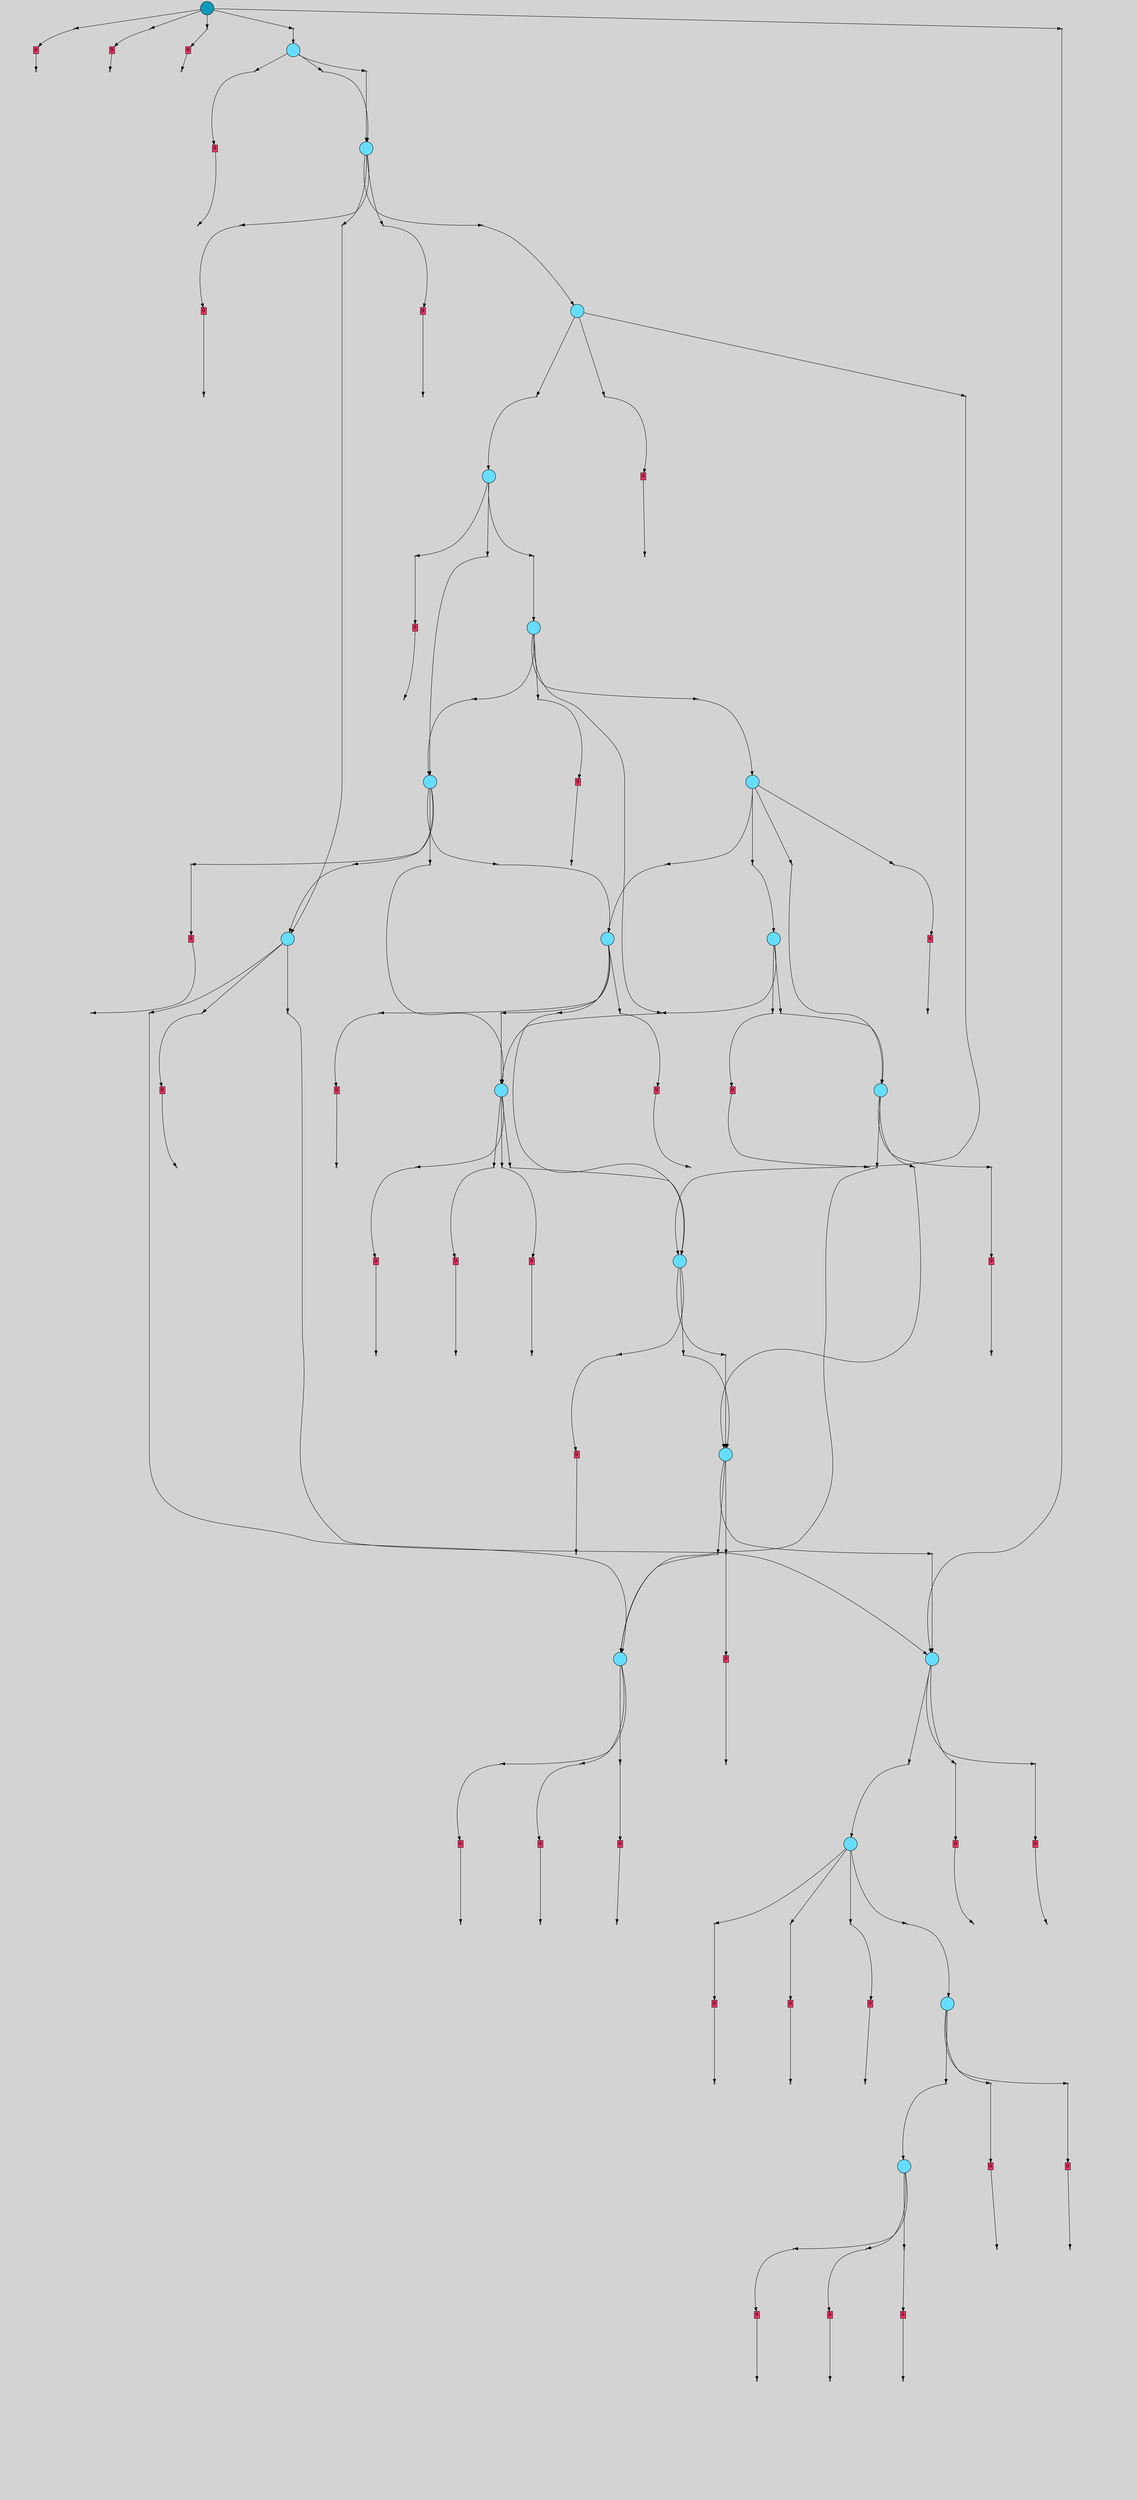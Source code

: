 // File exported with GEGELATI v1.4.0
// On the 2025-07-15 23:09:48
// With the File::TPGGraphDotExporter
digraph{
	graph[pad = "0.212, 0.055" bgcolor = lightgray]
	node[shape=circle style = filled label = ""]
		T1842489 [fillcolor="#1199bb"]
		A1841975 [fillcolor="#ff3366" shape=box margin=0.03 width=0 height=0 label="9"]
		A1627285 [fillcolor="#ff3366" shape=box margin=0.03 width=0 height=0 label="9"]
		A1841941 [fillcolor="#ff3366" shape=box margin=0.03 width=0 height=0 label="9"]
		T625427 [fillcolor="#66ddff"]
		T181833 [fillcolor="#66ddff"]
		T539788 [fillcolor="#66ddff"]
		A625581 [fillcolor="#ff3366" shape=box margin=0.03 width=0 height=0 label="9"]
		A184148 [fillcolor="#ff3366" shape=box margin=0.03 width=0 height=0 label="9"]
		T164893 [fillcolor="#66ddff"]
		A169870 [fillcolor="#ff3366" shape=box margin=0.03 width=0 height=0 label="9"]
		T242065 [fillcolor="#66ddff"]
		A612465 [fillcolor="#ff3366" shape=box margin=0.03 width=0 height=0 label="9"]
		T548313 [fillcolor="#66ddff"]
		A575712 [fillcolor="#ff3366" shape=box margin=0.03 width=0 height=0 label="9"]
		A156103 [fillcolor="#ff3366" shape=box margin=0.03 width=0 height=0 label="9"]
		A173921 [fillcolor="#ff3366" shape=box margin=0.03 width=0 height=0 label="9"]
		T141506 [fillcolor="#66ddff"]
		A126333 [fillcolor="#ff3366" shape=box margin=0.03 width=0 height=0 label="9"]
		T215659 [fillcolor="#66ddff"]
		A241475 [fillcolor="#ff3366" shape=box margin=0.03 width=0 height=0 label="9"]
		T372514 [fillcolor="#66ddff"]
		A548144 [fillcolor="#ff3366" shape=box margin=0.03 width=0 height=0 label="9"]
		T270987 [fillcolor="#66ddff"]
		A141319 [fillcolor="#ff3366" shape=box margin=0.03 width=0 height=0 label="9"]
		T111533 [fillcolor="#66ddff"]
		A108582 [fillcolor="#ff3366" shape=box margin=0.03 width=0 height=0 label="9"]
		A213894 [fillcolor="#ff3366" shape=box margin=0.03 width=0 height=0 label="9"]
		A131825 [fillcolor="#ff3366" shape=box margin=0.03 width=0 height=0 label="9"]
		A214698 [fillcolor="#ff3366" shape=box margin=0.03 width=0 height=0 label="9"]
		A372667 [fillcolor="#ff3366" shape=box margin=0.03 width=0 height=0 label="9"]
		T292846 [fillcolor="#66ddff"]
		T368344 [fillcolor="#66ddff"]
		A185463 [fillcolor="#ff3366" shape=box margin=0.03 width=0 height=0 label="9"]
		T239320 [fillcolor="#66ddff"]
		A111895 [fillcolor="#ff3366" shape=box margin=0.03 width=0 height=0 label="9"]
		A109966 [fillcolor="#ff3366" shape=box margin=0.03 width=0 height=0 label="9"]
		A110947 [fillcolor="#ff3366" shape=box margin=0.03 width=0 height=0 label="9"]
		A323784 [fillcolor="#ff3366" shape=box margin=0.03 width=0 height=0 label="9"]
		T277549 [fillcolor="#66ddff"]
		T278212 [fillcolor="#66ddff"]
		A368153 [fillcolor="#ff3366" shape=box margin=0.03 width=0 height=0 label="9"]
		T319102 [fillcolor="#66ddff"]
		A205639 [fillcolor="#ff3366" shape=box margin=0.03 width=0 height=0 label="9"]
		A276472 [fillcolor="#ff3366" shape=box margin=0.03 width=0 height=0 label="9"]
		A277737 [fillcolor="#ff3366" shape=box margin=0.03 width=0 height=0 label="9"]
		A277738 [fillcolor="#ff3366" shape=box margin=0.03 width=0 height=0 label="9"]
		A239936 [fillcolor="#ff3366" shape=box margin=0.03 width=0 height=0 label="9"]
		A220752 [fillcolor="#ff3366" shape=box margin=0.03 width=0 height=0 label="9"]
		T248888 [fillcolor="#66ddff"]
		A319280 [fillcolor="#ff3366" shape=box margin=0.03 width=0 height=0 label="9"]
		T309390 [fillcolor="#66ddff"]
		A249065 [fillcolor="#ff3366" shape=box margin=0.03 width=0 height=0 label="9"]
		A309235 [fillcolor="#ff3366" shape=box margin=0.03 width=0 height=0 label="9"]
		P8373997 [fillcolor="#cccccc" shape=point label="0"] //
		I8373997 [shape=box style=invis label="15|10&1|46#1|285&#92;n3|0&0|298#1|326&#92;n"] //-0.115311|-0.795297|0.582373|-0.646172|
		P8373997 -> I8373997[style=invis]
		A1841975 [fillcolor="#ff3366" shape=box margin=0.03 width=0 height=0 label="9"]
		T1842489 -> P8373997 -> A1841975
		P8373998 [fillcolor="#cccccc" shape=point label="0"] //
		I8373998 [shape=box style=invis label="15|10&1|46#1|285&#92;n3|0&0|298#1|326&#92;n"] //-0.115311|-0.795297|0.582373|-0.646172|
		P8373998 -> I8373998[style=invis]
		A1627285 [fillcolor="#ff3366" shape=box margin=0.03 width=0 height=0 label="9"]
		T1842489 -> P8373998 -> A1627285
		P8373999 [fillcolor="#cccccc" shape=point label="0"] //
		I8373999 [shape=box style=invis label="15|10&1|46#1|285&#92;n3|0&0|298#1|326&#92;n"] //-0.115311|-0.795297|0.582373|-0.646172|
		P8373999 -> I8373999[style=invis]
		A1841941 [fillcolor="#ff3366" shape=box margin=0.03 width=0 height=0 label="9"]
		T1842489 -> P8373999 -> A1841941
		P8374000 [fillcolor="#cccccc" shape=point label="0"] //
		I8374000 [shape=box style=invis label="9|10&1|107#0|127&#92;n3|0&0|298#1|326&#92;n"] //-0.851267|-0.271343|0.582373|-0.646172|
		P8374000 -> I8374000[style=invis]
		T1842489 -> P8374000 -> T625427
		P8374001 [fillcolor="#cccccc" shape=point label="0"] //
		I8374001 [shape=box style=invis label="14|0&1|149#1|270&#92;n"] //0.269223|0.030411|
		P8374001 -> I8374001[style=invis]
		T1842489 -> P8374001 -> T181833
		P8374002 [fillcolor="#cccccc" shape=point label="1"] //
		I8374002 [shape=box style=invis label="16|10&1|38#0|34&#92;n9|6&0|250#1|93&#92;n9|2&0|54#0|291&#92;n13|3&1|63#1|290&#92;n16|5&1|26#1|5&#92;n8|15&1|363#1|201&#92;n16|1&0|122#0|25&#92;n1|13&1|65#1|139&#92;n5|6&0|25#0|319&#92;n5|8&1|243#1|302&#92;n19|1&1|119#0|65&#92;n10|9&1|349#0|315&#92;n1|16&1|316#1|191&#92;n3|4&0|64#1|365&#92;n18|10&1|143#0|341&#92;n7|7&0|320#1|186&#92;n18|12&1|325#0|228&#92;n0|14&1|340#0|317&#92;n5|11&0|273#0|265&#92;n3|0&1|343#1|366&#92;n"] //0.777205|0.161180|0.986962|0.322213|0.009028|-0.210281|-0.506216|-0.085835|-0.130328|0.338137|0.790699|-0.437613|-0.961815|-0.739099|0.691433|-0.630419|-0.123176|-0.439672|0.836754|-0.854433|0.042226|-0.937633|0.662273|0.585085|-0.126905|-0.212911|-0.535695|-0.182880|0.379056|-0.895511|0.435309|-0.679742|-0.387908|-0.384660|-0.432361|-0.088574|0.057950|0.105901|0.571293|-0.074114|
		P8374002 -> I8374002[style=invis]
		A1841975 -> P8374002
		P8374003 [fillcolor="#cccccc" shape=point label="1"] //
		I8374003 [shape=box style=invis label="16|21&0|108#1|206&#92;n11|8&1|143#0|353&#92;n8|0&1|217#0|329&#92;n0|18&0|175#0|318&#92;n16|1&0|333#0|25&#92;n2|4&1|199#0|246&#92;n11|10&1|125#1|273&#92;n14|12&0|48#0|141&#92;n7|21&0|72#1|181&#92;n8|5&0|282#0|212&#92;n7|15&0|289#1|43&#92;n4|14&1|317#1|328&#92;n13|3&1|63#1|191&#92;n2|7&0|357#1|55&#92;n10|6&1|349#0|315&#92;n19|2&1|1#0|153&#92;n1|3&0|194#1|218&#92;n16|13&1|177#1|72&#92;n7|0&0|103#0|373&#92;n2|16&1|172#1|39&#92;n2|11&1|172#0|245&#92;n9|1&0|238#0|202&#92;n"] //-0.648867|-0.823001|-0.485142|-0.083617|-0.129199|0.191080|-0.751771|0.718261|-0.537205|-0.739099|0.034146|-0.275218|0.305118|-0.084672|0.588274|0.703791|0.102308|-0.445264|0.140139|0.242816|-0.439978|-0.411003|0.032655|0.973177|-0.506216|-0.085835|0.605015|0.362672|0.662273|0.585085|0.710589|-0.974180|0.421702|0.872806|-0.855973|0.791210|0.525095|-0.493322|0.241345|0.010508|0.563589|-0.173318|0.737705|0.824226|
		P8374003 -> I8374003[style=invis]
		A1627285 -> P8374003
		P8374004 [fillcolor="#cccccc" shape=point label="1"] //
		I8374004 [shape=box style=invis label="11|20&1|39#0|85&#92;n4|15&0|284#1|238&#92;n2|11&1|310#0|1&#92;n6|10&1|165#1|207&#92;n4|3&1|23#1|173&#92;n5|22&0|291#0|211&#92;n1|2&0|295#1|35&#92;n11|14&0|146#1|137&#92;n18|13&0|28#0|200&#92;n0|9&0|214#1|78&#92;n5|6&0|249#1|254&#92;n0|12&1|184#1|110&#92;n16|1&1|100#1|110&#92;n10|8&1|38#1|23&#92;n3|0&1|278#0|85&#92;n1|5&1|32#1|65&#92;n8|22&1|294#1|291&#92;n18|4&1|71#0|194&#92;n13|2&1|169#1|372&#92;n11|16&1|211#1|129&#92;n0|7&0|242#0|190&#92;n10|3&1|51#0|216&#92;n"] //0.092497|-0.291125|-0.541047|-0.486236|0.563589|-0.173318|-0.277902|-0.426089|0.043835|0.564454|0.417205|-0.670540|0.692702|-0.110473|-0.835116|0.102225|0.596248|0.243785|-0.326662|0.975349|0.986962|0.322213|-0.833353|0.597186|-0.106547|0.476404|0.346352|-0.047251|0.435742|-0.991660|-0.555103|-0.751229|0.917977|0.637255|-0.322526|0.784745|-1.183232|-0.964421|0.256749|-0.287813|-0.721868|-0.722993|0.794360|0.026793|
		P8374004 -> I8374004[style=invis]
		A1841941 -> P8374004
		P8374005 [fillcolor="#cccccc" shape=point label="0"] //
		I8374005 [shape=box style=invis label="15|10&1|294#1|285&#92;n17|10&0|178#0|355&#92;n3|0&0|298#1|326&#92;n"] //-0.159626|-0.795297|-0.134503|-0.943793|0.582373|-0.646172|
		P8374005 -> I8374005[style=invis]
		T625427 -> P8374005 -> T539788
		P8374006 [fillcolor="#cccccc" shape=point label="0"] //
		I8374006 [shape=box style=invis label="10|10&1|286#1|216&#92;n3|0&0|298#1|317&#92;n"] //-0.110393|0.179560|0.582373|-0.646172|
		P8374006 -> I8374006[style=invis]
		A625581 [fillcolor="#ff3366" shape=box margin=0.03 width=0 height=0 label="9"]
		T625427 -> P8374006 -> A625581
		P8374007 [fillcolor="#cccccc" shape=point label="0"] //
		I8374007 [shape=box style=invis label="15|10&1|294#1|285&#92;n17|10&0|178#0|355&#92;n3|0&0|298#1|326&#92;n"] //-0.159626|-0.795297|-0.134503|-0.943793|0.582373|-0.646172|
		P8374007 -> I8374007[style=invis]
		T625427 -> P8374007 -> T539788
		P8374008 [fillcolor="#cccccc" shape=point label="0"] //
		I8374008 [shape=box style=invis label="15|10&1|294#1|147&#92;n3|0&0|298#1|317&#92;n"] //0.226948|-0.795297|0.582373|-0.646172|
		P8374008 -> I8374008[style=invis]
		A184148 [fillcolor="#ff3366" shape=box margin=0.03 width=0 height=0 label="9"]
		T181833 -> P8374008 -> A184148
		P8374009 [fillcolor="#cccccc" shape=point label="0"] //
		I8374009 [shape=box style=invis label="15|10&1|294#1|147&#92;n3|0&0|298#1|317&#92;n"] //0.226948|-0.795297|0.582373|-0.646172|
		P8374009 -> I8374009[style=invis]
		T181833 -> P8374009 -> T164893
		P8374010 [fillcolor="#cccccc" shape=point label="0"] //
		I8374010 [shape=box style=invis label="5|10&0|210#0|111&#92;n3|0&0|298#1|317&#92;n"] //0.003314|0.186978|0.582373|-0.646172|
		P8374010 -> I8374010[style=invis]
		A169870 [fillcolor="#ff3366" shape=box margin=0.03 width=0 height=0 label="9"]
		T181833 -> P8374010 -> A169870
		P8374011 [fillcolor="#cccccc" shape=point label="0"] //
		I8374011 [shape=box style=invis label="7|18&0|71#1|22&#92;n5|10&0|210#0|211&#92;n3|0&0|298#1|295&#92;n"] //0.272783|0.980801|0.003314|0.186978|0.582373|-0.646172|
		P8374011 -> I8374011[style=invis]
		T539788 -> P8374011 -> T242065
		P8374012 [fillcolor="#cccccc" shape=point label="0"] //
		I8374012 [shape=box style=invis label="15|10&1|264#1|147&#92;n3|0&0|298#1|317&#92;n"] //-0.118854|-0.795297|0.582373|-0.646172|
		P8374012 -> I8374012[style=invis]
		A612465 [fillcolor="#ff3366" shape=box margin=0.03 width=0 height=0 label="9"]
		T539788 -> P8374012 -> A612465
		P8374013 [fillcolor="#cccccc" shape=point label="0"] //
		I8374013 [shape=box style=invis label="9|19&1|288#1|237&#92;n5|13&1|7#1|328&#92;n0|22&0|235#1|188&#92;n1|21&0|229#1|337&#92;n13|10&0|70#0|309&#92;n3|0&0|298#1|326&#92;n"] //0.528644|-0.483679|0.057779|-0.821740|-0.282899|-0.304053|-0.316532|-0.387785|0.573177|-0.396494|0.582373|-0.646172|
		P8374013 -> I8374013[style=invis]
		T539788 -> P8374013 -> T548313
		P8374014 [fillcolor="#cccccc" shape=point label="0"] //
		I8374014 [shape=box style=invis label="7|11&1|4#0|34&#92;n0|0&1|279#0|323&#92;n"] //0.399320|0.592311|0.851261|-0.862161|
		P8374014 -> I8374014[style=invis]
		A575712 [fillcolor="#ff3366" shape=box margin=0.03 width=0 height=0 label="9"]
		T539788 -> P8374014 -> A575712
		P8374015 [fillcolor="#cccccc" shape=point label="1"] //
		I8374015 [shape=box style=invis label="13|15&1|284#1|231&#92;n17|23&1|24#0|374&#92;n7|13&0|284#0|280&#92;n5|11&1|172#0|1&#92;n10|8&0|109#1|52&#92;n11|0&1|168#0|135&#92;n5|10&1|55#0|229&#92;n0|22&1|195#0|320&#92;n2|15&0|190#1|9&#92;n11|14&0|146#1|137&#92;n17|16&0|100#1|71&#92;n15|12&1|255#0|256&#92;n18|18&1|29#1|284&#92;n11|4&0|244#1|308&#92;n14|17&0|186#0|351&#92;n1|3&1|22#1|233&#92;n18|7&0|16#1|167&#92;n11|8&0|371#0|0&#92;n14|13&1|86#0|71&#92;n8|1&1|49#0|292&#92;n15|6&0|95#1|7&#92;n4|2&0|126#0|265&#92;n11|9&1|125#1|239&#92;n7|0&0|103#0|373&#92;n14|5&0|161#1|194&#92;n"] //-0.288444|-0.486236|0.046738|-0.340649|-0.391918|-0.903350|0.563589|-0.173318|0.520064|0.100250|-0.731086|0.395282|0.159745|-0.826117|0.886847|-0.073817|0.277137|0.589791|-0.835116|0.102225|-0.910984|-0.083611|0.194237|-0.049265|0.421109|-0.238146|0.380087|0.214239|-0.691407|-0.169256|0.421702|0.872806|-0.317677|0.449373|0.710147|0.871132|0.357551|-0.497289|-0.322098|-0.744261|-0.654545|0.954826|0.340692|-0.304330|0.305118|-0.043508|0.525095|-0.493322|0.870516|-0.885715|
		P8374015 -> I8374015[style=invis]
		A625581 -> P8374015
		P8374016 [fillcolor="#cccccc" shape=point label="1"] //
		I8374016 [shape=box style=invis label="3|2&0|212#1|243&#92;n5|15&0|86#0|31&#92;n11|14&0|146#1|137&#92;n17|22&1|23#1|16&#92;n7|13&0|237#0|280&#92;n11|23&1|231#0|277&#92;n2|10&0|287#1|114&#92;n18|11&0|159#0|200&#92;n17|0&1|89#1|325&#92;n1|5&1|215#0|210&#92;n2|16&0|32#0|72&#92;n12|3&1|220#0|368&#92;n13|2&1|169#1|372&#92;n15|9&0|75#1|280&#92;n0|4&1|259#1|359&#92;n5|6&0|70#1|93&#92;n0|12&1|184#1|110&#92;n11|7&1|211#1|129&#92;n6|13&1|65#1|139&#92;n1|3&0|22#1|233&#92;n19|8&1|345#0|153&#92;n7|0&0|103#0|123&#92;n9|1&0|238#0|144&#92;n"] //0.601265|0.925518|-0.637063|-0.813506|-0.835116|0.102225|-0.491502|0.460492|-0.391918|-0.903350|0.759218|-0.456725|-0.093715|-0.390733|0.453782|0.243785|-0.500944|0.455723|0.979170|-0.048560|-0.210550|-0.131566|-0.854945|-0.482366|-0.747144|-0.964421|-0.861806|0.650444|-0.307461|-0.607726|0.986962|0.322213|-0.833353|0.597186|0.256749|-0.287813|0.691433|-0.630419|0.421702|0.872806|0.710589|-0.974180|0.525095|-0.493322|0.737705|0.824226|
		P8374016 -> I8374016[style=invis]
		A184148 -> P8374016
		P8374017 [fillcolor="#cccccc" shape=point label="0"] //
		I8374017 [shape=box style=invis label="7|6&1|200#0|6&#92;n10|0&1|144#0|294&#92;n"] //0.769857|0.907794|0.462979|-0.824954|
		P8374017 -> I8374017[style=invis]
		A156103 [fillcolor="#ff3366" shape=box margin=0.03 width=0 height=0 label="9"]
		T164893 -> P8374017 -> A156103
		P8374018 [fillcolor="#cccccc" shape=point label="0"] //
		I8374018 [shape=box style=invis label="10|18&1|314#1|115&#92;n9|10&0|210#0|217&#92;n3|0&0|298#1|317&#92;n"] //0.305767|0.487066|0.003314|0.186978|0.582373|-0.646172|
		P8374018 -> I8374018[style=invis]
		A173921 [fillcolor="#ff3366" shape=box margin=0.03 width=0 height=0 label="9"]
		T164893 -> P8374018 -> A173921
		P8374019 [fillcolor="#cccccc" shape=point label="0"] //
		I8374019 [shape=box style=invis label="4|0&1|149#1|270&#92;n"] //0.269223|0.030411|
		P8374019 -> I8374019[style=invis]
		T164893 -> P8374019 -> T141506
		P8374020 [fillcolor="#cccccc" shape=point label="0"] //
		I8374020 [shape=box style=invis label="3|10&1|86#0|190&#92;n0|0&0|298#1|329&#92;n"] //-0.296919|0.510078|0.582373|-0.646172|
		P8374020 -> I8374020[style=invis]
		A126333 [fillcolor="#ff3366" shape=box margin=0.03 width=0 height=0 label="9"]
		T164893 -> P8374020 -> A126333
		P8374021 [fillcolor="#cccccc" shape=point label="1"] //
		I8374021 [shape=box style=invis label="5|6&0|70#1|93&#92;n17|22&1|23#1|8&#92;n18|11&0|159#0|200&#92;n3|16&1|136#0|262&#92;n11|10&1|125#1|77&#92;n0|22&1|195#0|320&#92;n13|2&1|169#1|372&#92;n0|4&1|259#1|359&#92;n12|13&1|65#1|139&#92;n0|12&1|184#1|110&#92;n11|14&0|146#1|137&#92;n8|5&0|282#0|313&#92;n11|7&1|211#1|129&#92;n13|15&1|284#1|238&#92;n1|3&0|22#1|233&#92;n7|0&0|103#0|373&#92;n10|8&1|38#1|23&#92;n9|1&0|238#0|202&#92;n"] //0.986962|0.322213|-0.645646|0.460492|0.596248|0.243785|-0.611447|-0.543192|0.305118|-0.043508|0.886847|-0.073817|-0.747144|-0.964421|-0.307461|-0.607726|0.691433|-0.630419|-0.833353|0.597186|-0.835116|0.102225|0.140139|0.242816|0.256749|-0.287813|-0.288444|-0.486236|0.421702|0.872806|0.525095|-0.493322|0.346352|-0.047251|0.737705|0.824226|
		P8374021 -> I8374021[style=invis]
		A169870 -> P8374021
		P8374022 [fillcolor="#cccccc" shape=point label="0"] //
		I8374022 [shape=box style=invis label="4|19&1|143#0|330&#92;n12|18&0|115#1|252&#92;n5|10&0|210#0|211&#92;n3|0&0|298#1|317&#92;n"] //0.556407|-0.793635|-0.305005|-0.332235|0.003314|0.186978|0.582373|-0.646172|
		P8374022 -> I8374022[style=invis]
		T242065 -> P8374022 -> T215659
		P8374023 [fillcolor="#cccccc" shape=point label="0"] //
		I8374023 [shape=box style=invis label="14|0&1|149#1|270&#92;n"] //0.269223|0.030411|
		P8374023 -> I8374023[style=invis]
		T242065 -> P8374023 -> T181833
		P8374024 [fillcolor="#cccccc" shape=point label="0"] //
		I8374024 [shape=box style=invis label="6|5&0|13#0|29&#92;n16|10&0|289#1|106&#92;n3|10&0|34#0|221&#92;n3|0&0|298#1|317&#92;n"] //0.005492|-0.924185|-0.758242|0.355001|0.661627|0.445016|0.582373|-0.646172|
		P8374024 -> I8374024[style=invis]
		A241475 [fillcolor="#ff3366" shape=box margin=0.03 width=0 height=0 label="9"]
		T242065 -> P8374024 -> A241475
		P8374025 [fillcolor="#cccccc" shape=point label="1"] //
		I8374025 [shape=box style=invis label="15|6&0|95#1|7&#92;n18|14&1|185#1|343&#92;n18|11&0|159#0|200&#92;n13|0&0|319#0|14&#92;n11|8&0|371#0|0&#92;n13|2&1|169#1|372&#92;n0|22&1|195#0|320&#92;n11|1&1|259#1|297&#92;n0|4&1|259#1|359&#92;n12|13&1|65#1|139&#92;n11|10&1|125#1|13&#92;n17|16&0|100#1|71&#92;n2|20&0|337#1|304&#92;n0|12&1|184#1|110&#92;n3|18&0|162#0|37&#92;n2|14&0|44#1|218&#92;n1|3&0|22#1|233&#92;n11|7&1|211#1|129&#92;n13|15&1|284#1|238&#92;n8|5&0|282#0|313&#92;n7|0&0|103#0|373&#92;n14|8&0|27#1|115&#92;n9|1&0|238#0|202&#92;n"] //-0.874831|0.954826|0.395517|0.161970|0.596248|0.243785|-0.558241|-0.476592|0.710147|0.871132|-1.343767|-0.964421|0.886847|-0.073817|-0.601189|0.121377|-0.307461|-0.607726|0.691433|-0.630419|0.305118|-0.043508|-0.910984|-0.083611|0.495161|-0.257254|-0.833353|0.597186|-0.656280|0.066859|-0.777482|-0.500263|0.421702|0.872806|0.256749|-0.287813|-0.288444|-0.486236|0.140139|0.242816|0.525095|-0.493322|0.030955|0.433771|0.737705|0.824226|
		P8374025 -> I8374025[style=invis]
		A612465 -> P8374025
		P8374026 [fillcolor="#cccccc" shape=point label="0"] //
		I8374026 [shape=box style=invis label="15|10&1|294#1|147&#92;n3|0&0|298#1|317&#92;n"] //0.235877|-0.795297|0.582373|-0.646172|
		P8374026 -> I8374026[style=invis]
		T548313 -> P8374026 -> T372514
		P8374027 [fillcolor="#cccccc" shape=point label="0"] //
		I8374027 [shape=box style=invis label="12|6&1|200#1|218&#92;n9|7&0|198#1|116&#92;n3|9&0|223#1|169&#92;n17|0&0|81#1|84&#92;n"] //0.769857|0.560344|0.182344|-0.791096|-0.490546|-0.864482|0.712025|0.918412|
		P8374027 -> I8374027[style=invis]
		A548144 [fillcolor="#ff3366" shape=box margin=0.03 width=0 height=0 label="9"]
		T548313 -> P8374027 -> A548144
		P8374028 [fillcolor="#cccccc" shape=point label="0"] //
		I8374028 [shape=box style=invis label="15|13&1|120#1|66&#92;n1|10&0|37#1|27&#92;n3|0&0|298#1|317&#92;n"] //0.750606|0.853148|0.146197|-0.965334|0.582373|-0.646172|
		P8374028 -> I8374028[style=invis]
		T548313 -> P8374028 -> T270987
		P8374029 [fillcolor="#cccccc" shape=point label="1"] //
		I8374029 [shape=box style=invis label="11|20&1|39#0|85&#92;n18|22&0|61#0|114&#92;n3|2&0|212#1|319&#92;n6|10&1|165#1|207&#92;n0|7&0|242#0|190&#92;n5|13&1|189#0|140&#92;n12|15&0|37#1|218&#92;n6|1&1|132#1|226&#92;n16|6&0|58#1|279&#92;n0|12&1|184#1|110&#92;n10|8&1|38#1|23&#92;n1|5&1|32#1|65&#92;n5|11&1|250#1|301&#92;n8|22&1|294#1|291&#92;n9|14&1|97#0|305&#92;n2|4&1|289#1|121&#92;n4|3&0|22#1|233&#92;n13|2&1|169#1|372&#92;n11|16&1|211#1|129&#92;n12|0&0|73#0|173&#92;n"] //0.092497|-0.311490|-0.677682|0.071235|0.601265|0.925518|-0.277902|-0.426089|-0.721868|-0.722993|0.288709|-0.351331|-0.168793|0.466449|-0.657607|0.633683|0.999071|-0.250249|-0.833353|0.597186|0.346352|-0.047251|-0.555103|-0.751229|0.310084|0.109425|0.917977|0.637255|-0.482260|0.861296|-0.271723|-0.450715|0.421702|0.872806|-1.183232|-0.964421|0.256749|-0.287813|0.595910|-0.457775|
		P8374029 -> I8374029[style=invis]
		A575712 -> P8374029
		P8374030 [fillcolor="#cccccc" shape=point label="1"] //
		I8374030 [shape=box style=invis label="11|10&1|125#1|246&#92;n0|4&0|259#1|359&#92;n1|5&1|35#0|193&#92;n0|1&1|132#1|316&#92;n2|11&1|172#0|1&#92;n17|22&1|23#1|8&#92;n13|16&1|136#0|262&#92;n17|20&1|283#1|242&#92;n5|6&0|250#1|93&#92;n3|2&0|212#1|129&#92;n0|22&1|195#0|320&#92;n14|12&0|48#0|173&#92;n11|14&0|146#1|137&#92;n9|2&0|324#0|291&#92;n7|21&0|72#1|181&#92;n7|13&0|237#0|280&#92;n7|15&0|294#1|43&#92;n5|7&1|246#1|38&#92;n1|3&0|22#1|218&#92;n19|8&1|1#0|153&#92;n8|5&0|282#0|313&#92;n7|0&0|103#0|373&#92;n0|12&1|240#1|110&#92;n9|1&0|238#0|202&#92;n"] //0.305118|-0.043508|-0.307461|-0.607726|0.632527|-0.327848|-0.657607|0.633683|0.563589|-0.173318|-0.491502|0.460492|-0.611447|-0.543192|0.607609|0.607654|0.986962|0.322213|0.601265|0.925518|0.886847|-0.073817|0.588274|0.703791|-0.835116|0.102225|0.009028|-0.210281|0.102308|-0.445264|-0.391918|-0.903350|-0.439978|-0.411003|-0.337416|0.079664|0.421702|0.872806|0.710589|-0.974180|0.140139|0.242816|0.525095|-0.493322|-0.833353|0.597186|0.737705|0.824226|
		P8374030 -> I8374030[style=invis]
		A156103 -> P8374030
		P8374031 [fillcolor="#cccccc" shape=point label="1"] //
		I8374031 [shape=box style=invis label="17|19&1|181#1|135&#92;n18|11&0|159#0|200&#92;n9|6&0|115#0|223&#92;n11|4&1|125#1|77&#92;n2|21&0|134#0|53&#92;n16|0&1|309#0|368&#92;n0|22&1|195#0|320&#92;n3|12&0|48#0|173&#92;n12|20&0|36#0|165&#92;n12|13&1|65#1|139&#92;n3|2&0|212#1|243&#92;n3|16&1|136#0|262&#92;n18|12&1|125#1|158&#92;n11|14&0|146#1|137&#92;n12|10&1|176#1|111&#92;n8|5&0|155#0|313&#92;n11|7&1|211#1|129&#92;n1|3&0|22#1|233&#92;n19|8&1|345#0|153&#92;n8|0&1|362#0|39&#92;n13|15&0|112#1|320&#92;n14|1&0|238#0|202&#92;n"] //0.259438|-0.873853|0.596248|0.243785|0.415727|0.391259|0.305118|-0.043508|-0.432474|-0.212877|0.225491|0.748291|0.886847|-0.073817|0.588274|0.703791|-0.518677|-0.803662|0.691433|-0.630419|0.601265|0.925518|-0.611447|-0.543192|0.525402|-0.149362|-0.835116|0.102225|0.849920|-0.138918|0.140139|0.242816|0.256749|-0.287813|0.421702|0.872806|0.710589|-0.974180|0.517090|0.996305|0.618360|0.634916|0.737705|0.824226|
		P8374031 -> I8374031[style=invis]
		A173921 -> P8374031
		P8374032 [fillcolor="#cccccc" shape=point label="0"] //
		I8374032 [shape=box style=invis label="3|10&1|86#0|11&#92;n3|0&0|298#1|148&#92;n"] //-0.296919|0.510078|0.582373|-0.646172|
		P8374032 -> I8374032[style=invis]
		A141319 [fillcolor="#ff3366" shape=box margin=0.03 width=0 height=0 label="9"]
		T141506 -> P8374032 -> A141319
		P8374033 [fillcolor="#cccccc" shape=point label="0"] //
		I8374033 [shape=box style=invis label="3|10&1|86#0|11&#92;n3|0&0|298#1|148&#92;n"] //-0.296919|0.510078|0.582373|-0.646172|
		P8374033 -> I8374033[style=invis]
		T141506 -> P8374033 -> T111533
		P8374034 [fillcolor="#cccccc" shape=point label="0"] //
		I8374034 [shape=box style=invis label="3|10&1|86#0|11&#92;n3|0&0|298#1|148&#92;n"] //-0.296919|0.510078|0.582373|-0.646172|
		P8374034 -> I8374034[style=invis]
		A108582 [fillcolor="#ff3366" shape=box margin=0.03 width=0 height=0 label="9"]
		T141506 -> P8374034 -> A108582
		P8374035 [fillcolor="#cccccc" shape=point label="1"] //
		I8374035 [shape=box style=invis label="5|6&0|70#1|112&#92;n18|11&0|159#0|200&#92;n11|10&1|125#1|77&#92;n0|22&1|195#0|320&#92;n13|2&1|169#1|372&#92;n0|4&1|259#1|359&#92;n12|13&1|65#1|139&#92;n0|12&1|184#1|110&#92;n11|14&0|146#1|137&#92;n11|7&1|211#1|129&#92;n8|5&0|282#0|313&#92;n1|3&0|22#1|233&#92;n19|8&1|345#0|153&#92;n17|16&1|117#1|210&#92;n13|15&0|112#1|320&#92;n7|0&0|103#0|38&#92;n9|15&0|303#0|12&#92;n9|1&0|238#0|202&#92;n"] //0.986962|0.322213|0.596248|0.243785|0.305118|-0.043508|0.886847|-0.073817|-0.747144|-0.964421|-0.307461|-0.607726|0.691433|-0.630419|-0.833353|0.597186|-0.835116|0.102225|0.256749|-0.287813|0.140139|0.242816|0.421702|0.872806|0.710589|-0.974180|1.356629|-0.166502|0.618360|0.634916|0.525095|-0.493322|0.977572|-0.077021|0.737705|0.824226|
		P8374035 -> I8374035[style=invis]
		A126333 -> P8374035
		P8374036 [fillcolor="#cccccc" shape=point label="0"] //
		I8374036 [shape=box style=invis label="12|11&1|149#1|265&#92;n6|7&0|251#0|28&#92;n2|0&1|231#0|223&#92;n"] //-0.026032|0.483687|-0.225922|-0.027843|-0.257814|0.396842|
		P8374036 -> I8374036[style=invis]
		A213894 [fillcolor="#ff3366" shape=box margin=0.03 width=0 height=0 label="9"]
		T215659 -> P8374036 -> A213894
		P8374037 [fillcolor="#cccccc" shape=point label="0"] //
		I8374037 [shape=box style=invis label="15|10&1|294#1|147&#92;n3|0&0|298#1|317&#92;n"] //0.235877|-0.795297|0.582373|-0.646172|
		P8374037 -> I8374037[style=invis]
		A131825 [fillcolor="#ff3366" shape=box margin=0.03 width=0 height=0 label="9"]
		T215659 -> P8374037 -> A131825
		P8374038 [fillcolor="#cccccc" shape=point label="0"] //
		I8374038 [shape=box style=invis label="15|10&1|294#1|147&#92;n3|0&0|298#1|317&#92;n"] //0.235877|-0.795297|0.582373|-0.646172|
		P8374038 -> I8374038[style=invis]
		A214698 [fillcolor="#ff3366" shape=box margin=0.03 width=0 height=0 label="9"]
		T215659 -> P8374038 -> A214698
		P8374039 [fillcolor="#cccccc" shape=point label="1"] //
		I8374039 [shape=box style=invis label="18|11&0|113#0|200&#92;n17|22&1|23#1|40&#92;n1|3&0|22#1|233&#92;n3|16&1|136#0|262&#92;n7|21&0|267#1|147&#92;n2|21&1|100#0|189&#92;n7|10&1|125#1|77&#92;n5|2&1|169#1|372&#92;n10|8&1|38#1|23&#92;n17|20&0|316#1|354&#92;n4|12&1|358#1|109&#92;n10|3&1|175#0|156&#92;n2|22&0|252#1|161&#92;n5|6&0|70#1|93&#92;n16|1&0|333#0|25&#92;n0|7&0|242#0|370&#92;n9|5&0|188#0|313&#92;n19|9&0|169#0|90&#92;n2|15&1|284#1|238&#92;n2|12&0|134#0|53&#92;n4|10&1|78#1|172&#92;n7|0&0|103#0|373&#92;n6|13&1|353#1|10&#92;n"] //0.427479|0.243785|-0.645646|0.460492|0.421702|0.872806|-0.611447|-0.543192|0.499957|0.529291|0.219082|0.221771|0.305118|-0.082529|-0.747144|-0.964421|0.346352|-0.047251|0.203543|0.196719|-0.607907|-0.712785|0.794360|0.026793|-0.222763|-0.557553|0.986962|0.322213|-0.823283|-0.739099|-0.721868|-0.722993|0.140139|0.242816|0.276970|-0.756138|-0.288444|-0.486236|-0.432474|-0.212877|-0.241304|0.120526|0.525095|-0.493322|0.934411|0.184466|
		P8374039 -> I8374039[style=invis]
		A241475 -> P8374039
		P8374040 [fillcolor="#cccccc" shape=point label="0"] //
		I8374040 [shape=box style=invis label="5|0&1|272#1|64&#92;n"] //0.186745|-0.174224|
		P8374040 -> I8374040[style=invis]
		A372667 [fillcolor="#ff3366" shape=box margin=0.03 width=0 height=0 label="9"]
		T372514 -> P8374040 -> A372667
		P8374041 [fillcolor="#cccccc" shape=point label="0"] //
		I8374041 [shape=box style=invis label="0|7&0|288#1|348&#92;n7|13&0|79#0|164&#92;n17|15&1|64#0|216&#92;n0|6&1|128#0|301&#92;n18|23&0|279#1|67&#92;n13|21&1|101#0|294&#92;n18|7&0|285#1|347&#92;n19|19&0|151#0|124&#92;n7|21&0|19#0|145&#92;n11|5&0|213#0|263&#92;n5|10&0|29#0|177&#92;n3|0&0|298#1|317&#92;n"] //-0.468686|-0.816628|0.350228|0.667718|-0.846011|0.709398|0.191014|-0.813745|-0.155916|-0.026011|-0.951173|0.283038|-0.453718|0.870382|-0.260772|0.127842|0.861658|0.483744|-0.210567|-0.425737|0.003314|0.186978|0.582373|-0.646172|
		P8374041 -> I8374041[style=invis]
		T372514 -> P8374041 -> T292846
		P8374042 [fillcolor="#cccccc" shape=point label="0"] //
		I8374042 [shape=box style=invis label="10|2&1|330#1|223&#92;n4|15&0|218#0|360&#92;n7|6&0|159#1|53&#92;n15|18&0|150#0|369&#92;n5|10&0|210#0|211&#92;n3|0&0|298#1|295&#92;n"] //0.647037|0.109621|0.819475|-0.029580|0.044170|0.652339|0.295621|-0.785583|0.003314|0.186978|0.582373|-0.646172|
		P8374042 -> I8374042[style=invis]
		T372514 -> P8374042 -> T368344
		P8374043 [fillcolor="#cccccc" shape=point label="1"] //
		I8374043 [shape=box style=invis label="1|3&0|156#1|367&#92;n2|21&1|154#0|241&#92;n11|14&0|99#0|197&#92;n19|4&0|228#0|191&#92;n19|8&0|345#0|153&#92;n1|3&0|90#1|233&#92;n16|1&0|333#0|25&#92;n2|13&0|217#0|116&#92;n16|16&0|236#1|35&#92;n17|12&0|88#1|344&#92;n16|0&1|309#0|368&#92;n17|23&1|13#1|33&#92;n9|2&0|32#0|373&#92;n1|7&1|211#1|120&#92;n11|10&0|84#1|246&#92;n17|16&1|117#1|210&#92;n4|1&1|190#0|287&#92;n9|6&1|355#1|186&#92;n15|15&1|106#0|315&#92;n1|12&1|271#1|336&#92;n"] //0.451402|-0.581121|0.578305|0.260246|-0.835116|0.102225|0.071453|-0.364368|0.710589|-0.974180|0.421702|0.872806|-0.823283|-0.739099|-0.260931|-0.815328|-0.854813|0.276608|0.357972|0.027773|-0.144827|0.748291|-0.837522|0.121551|0.009028|-0.210281|0.256749|-0.287813|0.305118|-0.043508|1.442552|-0.166502|-0.576670|-0.204029|0.858044|0.367994|0.660439|-0.581092|-0.085277|0.401301|
		P8374043 -> I8374043[style=invis]
		A548144 -> P8374043
		P8374044 [fillcolor="#cccccc" shape=point label="0"] //
		I8374044 [shape=box style=invis label="15|10&1|294#1|147&#92;n3|0&0|298#1|317&#92;n"] //-0.118854|-0.795297|0.582373|-0.646172|
		P8374044 -> I8374044[style=invis]
		A185463 [fillcolor="#ff3366" shape=box margin=0.03 width=0 height=0 label="9"]
		T270987 -> P8374044 -> A185463
		P8374045 [fillcolor="#cccccc" shape=point label="0"] //
		I8374045 [shape=box style=invis label="14|7&1|274#1|95&#92;n4|18&0|295#1|21&#92;n5|10&0|210#0|211&#92;n3|0&0|298#1|317&#92;n"] //0.004165|-0.849836|-0.418494|-0.253778|0.003314|0.186978|0.582373|-0.646172|
		P8374045 -> I8374045[style=invis]
		T270987 -> P8374045 -> T239320
		P8374046 [fillcolor="#cccccc" shape=point label="0"] //
		I8374046 [shape=box style=invis label="14|7&1|274#1|95&#92;n11|7&1|224#0|175&#92;n1|18&0|141#0|103&#92;n5|10&0|210#0|211&#92;n3|0&0|298#1|317&#92;n"] //0.004165|-0.849836|1.581273|0.103837|0.145673|0.691929|0.003314|0.186978|0.582373|-0.646172|
		P8374046 -> I8374046[style=invis]
		T270987 -> P8374046 -> T239320
		P8374047 [fillcolor="#cccccc" shape=point label="1"] //
		I8374047 [shape=box style=invis label="7|1&1|71#0|39&#92;n11|14&0|146#0|49&#92;n19|8&0|345#0|153&#92;n17|2&1|283#0|36&#92;n17|10&1|227#1|141&#92;n0|6&0|2#1|162&#92;n17|9&1|16#1|112&#92;n12|13&1|65#1|139&#92;n0|22&1|195#0|320&#92;n12|4&0|338#1|201&#92;n9|2&0|32#0|373&#92;n11|7&1|211#1|120&#92;n17|16&1|117#1|210&#92;n16|0&1|309#0|368&#92;n1|3&0|22#1|233&#92;n17|12&0|88#1|344&#92;n9|15&0|90#0|12&#92;n9|1&0|238#0|202&#92;n"] //0.081630|0.731574|-0.835116|0.102225|0.710589|-0.974180|0.318687|-0.270933|-0.305124|-0.710081|-0.874230|0.543988|-0.207897|-0.024220|0.691433|-0.630419|0.886847|-0.073817|-0.476304|-0.966364|0.009028|-0.210281|0.256749|-0.287813|1.442552|-0.166502|-0.144827|0.748291|0.421702|0.872806|0.565115|0.027773|0.977572|-0.077021|0.737705|0.824226|
		P8374047 -> I8374047[style=invis]
		A141319 -> P8374047
		P8374048 [fillcolor="#cccccc" shape=point label="0"] //
		I8374048 [shape=box style=invis label="3|10&1|86#0|11&#92;n3|0&0|298#1|148&#92;n"] //-0.296919|0.510078|0.582373|-0.646172|
		P8374048 -> I8374048[style=invis]
		A111895 [fillcolor="#ff3366" shape=box margin=0.03 width=0 height=0 label="9"]
		T111533 -> P8374048 -> A111895
		P8374049 [fillcolor="#cccccc" shape=point label="0"] //
		I8374049 [shape=box style=invis label="3|10&1|86#0|11&#92;n3|0&0|298#1|148&#92;n"] //-0.296919|0.510078|0.582373|-0.646172|
		P8374049 -> I8374049[style=invis]
		A109966 [fillcolor="#ff3366" shape=box margin=0.03 width=0 height=0 label="9"]
		T111533 -> P8374049 -> A109966
		P8374050 [fillcolor="#cccccc" shape=point label="0"] //
		I8374050 [shape=box style=invis label="3|10&1|86#0|11&#92;n3|0&0|298#1|148&#92;n"] //-0.296919|0.510078|0.582373|-0.646172|
		P8374050 -> I8374050[style=invis]
		A110947 [fillcolor="#ff3366" shape=box margin=0.03 width=0 height=0 label="9"]
		T111533 -> P8374050 -> A110947
		P8374051 [fillcolor="#cccccc" shape=point label="1"] //
		I8374051 [shape=box style=invis label="5|6&0|70#1|93&#92;n17|22&1|23#1|8&#92;n3|16&1|136#0|262&#92;n11|10&1|125#1|246&#92;n8|5&0|282#0|313&#92;n0|22&1|195#0|320&#92;n13|2&1|169#1|372&#92;n0|4&1|259#1|359&#92;n12|13&1|65#1|139&#92;n0|12&1|184#1|110&#92;n2|14&0|162#1|70&#92;n2|11&1|172#0|1&#92;n11|7&1|211#1|129&#92;n1|3&0|22#1|233&#92;n19|8&1|345#0|153&#92;n7|0&0|103#0|373&#92;n9|15&0|90#0|12&#92;n9|1&0|238#0|153&#92;n"] //0.986962|0.322213|-0.491502|0.460492|-0.611447|-0.543192|0.305118|-0.043508|0.140139|0.242816|0.886847|-0.073817|-0.747144|-0.964421|-0.307461|-0.607726|0.691433|-0.630419|-0.833353|0.597186|0.184112|-0.141315|0.563589|-0.173318|0.256749|-0.287813|0.421702|0.872806|0.710589|-0.974180|0.525095|-0.493322|0.977572|-0.077021|0.737705|0.824226|
		P8374051 -> I8374051[style=invis]
		A108582 -> P8374051
		P8374052 [fillcolor="#cccccc" shape=point label="1"] //
		I8374052 [shape=box style=invis label="17|22&1|23#1|8&#92;n5|6&0|70#1|93&#92;n19|8&1|345#0|153&#92;n0|22&1|195#0|320&#92;n3|16&1|136#0|262&#92;n13|2&1|169#1|372&#92;n18|11&0|159#0|200&#92;n0|4&1|259#1|359&#92;n12|13&1|65#1|139&#92;n11|10&1|125#1|239&#92;n0|12&1|184#1|110&#92;n11|14&0|146#1|137&#92;n11|7&1|211#1|129&#92;n1|3&0|22#1|233&#92;n13|15&1|284#1|238&#92;n8|5&0|282#0|313&#92;n7|0&0|103#0|373&#92;n10|8&1|38#1|23&#92;n9|1&0|238#0|202&#92;n"] //-0.645646|0.460492|0.986962|0.322213|0.710589|-0.974180|0.886847|-0.073817|-0.611447|-0.543192|-1.343767|-0.964421|0.596248|0.243785|-0.307461|-0.607726|0.691433|-0.630419|0.305118|-0.043508|-0.833353|0.597186|-0.835116|0.102225|0.256749|-0.287813|0.421702|0.872806|-0.170676|-0.486236|0.140139|0.242816|0.525095|-0.493322|0.346352|-0.047251|0.737705|0.824226|
		P8374052 -> I8374052[style=invis]
		A213894 -> P8374052
		P8374053 [fillcolor="#cccccc" shape=point label="1"] //
		I8374053 [shape=box style=invis label="18|12&1|125#1|158&#92;n17|22&1|23#1|21&#92;n5|6&0|70#1|93&#92;n11|10&1|125#1|239&#92;n18|11&0|159#0|200&#92;n13|0&0|319#0|300&#92;n11|8&0|371#0|0&#92;n3|16&1|136#0|262&#92;n13|2&1|169#1|372&#92;n0|4&1|259#1|359&#92;n12|13&1|65#1|139&#92;n0|22&1|195#0|320&#92;n0|12&1|184#1|320&#92;n11|14&0|146#1|137&#92;n1|3&0|22#1|233&#92;n11|7&1|211#1|129&#92;n13|15&1|284#1|238&#92;n8|5&0|282#0|313&#92;n7|0&0|103#0|373&#92;n10|8&1|38#1|23&#92;n9|1&0|238#0|202&#92;n"] //0.525402|-0.149362|-0.645646|0.460492|0.986962|0.322213|0.305118|-0.043508|0.596248|0.243785|-0.558241|-0.476592|0.710147|0.871132|-0.611447|-0.543192|-1.343767|-0.964421|-0.307461|-0.607726|0.691433|-0.630419|0.886847|-0.073817|-0.833353|0.597186|-0.835116|0.102225|0.421702|0.872806|0.256749|-0.287813|-0.288444|-0.486236|0.140139|0.242816|0.525095|-0.493322|0.346352|-0.047251|0.737705|0.824226|
		P8374053 -> I8374053[style=invis]
		A131825 -> P8374053
		P8374054 [fillcolor="#cccccc" shape=point label="1"] //
		I8374054 [shape=box style=invis label="15|6&0|95#1|7&#92;n15|12&1|314#0|256&#92;n18|11&0|159#0|200&#92;n13|0&0|319#0|300&#92;n11|8&0|371#0|0&#92;n9|9&0|75#1|335&#92;n13|2&1|169#1|372&#92;n0|22&1|195#0|320&#92;n0|4&1|259#1|359&#92;n12|13&1|65#1|139&#92;n11|10&1|125#1|239&#92;n17|16&0|100#1|71&#92;n0|12&1|184#1|110&#92;n11|14&0|146#1|137&#92;n1|3&0|22#1|233&#92;n11|7&1|211#1|129&#92;n13|15&1|284#1|238&#92;n8|5&0|282#0|313&#92;n7|0&0|103#0|373&#92;n10|8&1|38#1|23&#92;n9|1&0|238#0|202&#92;n"] //-0.874831|0.954826|0.194237|-0.049265|0.596248|0.243785|-0.558241|-0.476592|0.710147|0.871132|-0.724864|0.341574|-1.343767|-0.964421|0.886847|-0.073817|-0.307461|-0.607726|0.691433|-0.630419|0.305118|-0.043508|-0.910984|-0.083611|-0.833353|0.597186|-0.835116|0.102225|0.421702|0.872806|0.256749|-0.287813|-0.288444|-0.486236|0.140139|0.242816|0.525095|-0.493322|0.346352|-0.047251|0.737705|0.824226|
		P8374054 -> I8374054[style=invis]
		A214698 -> P8374054
		P8374055 [fillcolor="#cccccc" shape=point label="1"] //
		I8374055 [shape=box style=invis label="11|20&1|39#0|85&#92;n4|15&0|284#1|267&#92;n18|22&0|197#0|114&#92;n19|7&1|345#0|153&#92;n4|6&1|330#0|151&#92;n1|2&0|295#1|35&#92;n14|7&1|212#0|327&#92;n18|12&1|49#1|370&#92;n1|0&0|319#0|300&#92;n6|10&1|165#1|207&#92;n17|11&0|192#1|109&#92;n0|7&0|242#0|190&#92;n5|13&1|189#0|140&#92;n2|14&1|11#1|194&#92;n6|1&1|132#1|226&#92;n0|12&1|184#1|110&#92;n3|0&1|278#0|85&#92;n10|8&1|38#1|23&#92;n1|5&1|32#1|65&#92;n2|4&1|289#1|121&#92;n13|2&1|169#1|372&#92;n11|16&1|211#1|129&#92;n5|0&0|96#0|342&#92;n10|3&1|51#0|216&#92;n"] //0.092497|-0.311490|-0.541047|-0.486236|-0.677682|0.071235|0.710589|-0.974180|0.870507|-0.060513|0.692702|-0.110473|0.189799|-0.468669|-0.423751|0.206786|-0.444295|-0.476592|-0.277902|-0.426089|0.730466|0.352831|-0.721868|-0.722993|0.288709|-0.351331|-0.172403|0.419623|-0.657607|0.633683|-0.833353|0.597186|0.435742|-0.991660|0.346352|-0.047251|-0.555103|-0.751229|-0.271723|-0.450715|-1.183232|-0.964421|0.256749|-0.287813|0.043190|0.518044|0.794360|0.026793|
		P8374055 -> I8374055[style=invis]
		A372667 -> P8374055
		P8374056 [fillcolor="#cccccc" shape=point label="0"] //
		I8374056 [shape=box style=invis label="7|6&1|200#0|6&#92;n10|0&1|144#0|294&#92;n"] //0.769857|0.907794|0.462979|-0.824954|
		P8374056 -> I8374056[style=invis]
		A323784 [fillcolor="#ff3366" shape=box margin=0.03 width=0 height=0 label="9"]
		T292846 -> P8374056 -> A323784
		P8374057 [fillcolor="#cccccc" shape=point label="0"] //
		I8374057 [shape=box style=invis label="10|2&1|330#1|223&#92;n4|15&0|218#0|360&#92;n7|6&0|159#1|129&#92;n15|18&0|150#0|369&#92;n5|10&0|210#0|211&#92;n3|0&0|298#1|295&#92;n"] //0.647037|0.109621|0.819475|-0.029580|0.044170|0.652339|0.295621|-0.785583|0.003314|0.186978|0.582373|-0.646172|
		P8374057 -> I8374057[style=invis]
		T292846 -> P8374057 -> T277549
		P8374058 [fillcolor="#cccccc" shape=point label="0"] //
		I8374058 [shape=box style=invis label="7|18&0|71#1|22&#92;n5|10&0|210#0|211&#92;n3|0&0|298#1|295&#92;n"] //0.272783|0.980801|0.003314|0.186978|0.582373|-0.646172|
		P8374058 -> I8374058[style=invis]
		T292846 -> P8374058 -> T242065
		P8374059 [fillcolor="#cccccc" shape=point label="0"] //
		I8374059 [shape=box style=invis label="2|18&1|201#1|156&#92;n5|10&0|210#0|313&#92;n3|0&0|298#1|317&#92;n"] //-0.206129|0.526135|0.003314|0.186978|0.582373|-0.646172|
		P8374059 -> I8374059[style=invis]
		T292846 -> P8374059 -> T278212
		P8374060 [fillcolor="#cccccc" shape=point label="0"] //
		I8374060 [shape=box style=invis label="19|19&1|204#1|306&#92;n5|18&0|187#1|256&#92;n5|10&0|210#0|211&#92;n3|0&0|298#1|317&#92;n"] //-0.771887|-0.952564|0.718462|-0.490787|0.003314|0.186978|0.582373|-0.646172|
		P8374060 -> I8374060[style=invis]
		A368153 [fillcolor="#ff3366" shape=box margin=0.03 width=0 height=0 label="9"]
		T368344 -> P8374060 -> A368153
		P8374061 [fillcolor="#cccccc" shape=point label="0"] //
		I8374061 [shape=box style=invis label="18|6&1|145#1|27&#92;n17|10&0|30#1|372&#92;n3|0&0|298#1|317&#92;n"] //0.621894|0.291902|0.992199|0.420154|0.582373|-0.646172|
		P8374061 -> I8374061[style=invis]
		T368344 -> P8374061 -> T292846
		P8374062 [fillcolor="#cccccc" shape=point label="0"] //
		I8374062 [shape=box style=invis label="8|6&1|349#0|83&#92;n5|18&0|6#1|366&#92;n4|19&1|143#0|330&#92;n5|16&0|235#0|59&#92;n5|10&0|352#0|211&#92;n3|0&0|298#1|295&#92;n"] //-0.350252|0.295738|0.228495|0.175204|0.556407|-0.793635|-0.201421|-0.267596|0.003314|0.186978|0.582373|-0.646172|
		P8374062 -> I8374062[style=invis]
		T368344 -> P8374062 -> T277549
		P8374063 [fillcolor="#cccccc" shape=point label="0"] //
		I8374063 [shape=box style=invis label="7|15&1|207#0|342&#92;n14|6&0|207#1|329&#92;n10|16&1|111#0|294&#92;n6|3&0|88#1|247&#92;n1|18&1|12#0|3&#92;n5|10&0|210#0|211&#92;n3|0&0|298#1|317&#92;n"] //-0.709621|0.709398|-0.287310|0.260149|0.462979|-0.824954|0.799179|-0.625847|0.406836|0.543077|0.003314|0.186978|0.582373|-0.646172|
		P8374063 -> I8374063[style=invis]
		T368344 -> P8374063 -> T319102
		P8374064 [fillcolor="#cccccc" shape=point label="1"] //
		I8374064 [shape=box style=invis label="15|20&0|338#0|338&#92;n10|21&0|337#1|371&#92;n12|15&1|64#0|176&#92;n13|2&1|169#1|372&#92;n11|10&1|125#1|157&#92;n13|17&1|56#0|140&#92;n0|7&0|242#0|370&#92;n8|11&0|329#1|60&#92;n0|0&1|348#0|39&#92;n18|9&1|220#0|215&#92;n17|5&1|117#1|210&#92;n1|8&1|316#0|93&#92;n3|2&0|48#0|173&#92;n4|4&1|259#1|359&#92;n0|12&1|184#1|110&#92;n0|21&1|141#1|94&#92;n11|5&1|246#1|88&#92;n18|22&1|353#1|295&#92;n19|19&0|77#0|344&#92;n5|6&0|170#1|194&#92;n4|16&0|199#0|333&#92;n0|10&0|70#1|82&#92;n0|22&1|195#0|320&#92;n2|0&0|190#0|115&#92;n19|15&1|208#0|286&#92;n11|14&0|146#1|137&#92;n5|13&0|221#0|138&#92;n18|1&1|211#1|77&#92;n5|3&0|174#1|283&#92;n4|7&1|344#1|9&#92;n10|8&0|325#0|121&#92;n8|5&1|33#1|180&#92;n"] //0.251969|-0.155040|-0.417019|0.374563|0.765613|0.572362|-1.096404|-0.964421|0.305118|-0.043508|-0.414794|-0.145767|-0.721868|-0.722993|0.853144|0.464055|0.517090|0.996305|0.017478|-0.140691|1.356629|-0.166502|-0.487107|-0.349787|0.588274|0.703791|-0.307461|-0.607726|-0.833353|0.597186|0.920918|0.849044|-0.559260|-0.263618|-0.594411|-0.898688|-0.310212|0.970003|0.237177|0.531131|0.729791|-0.746382|0.835591|-0.409046|0.886847|-0.073817|-0.495214|0.239903|0.146584|-0.848775|-0.835116|0.102225|-0.871921|-0.626668|-0.020655|-0.020847|0.623740|0.768310|-0.491219|-0.465214|0.520064|0.100250|0.417558|-0.876857|
		P8374064 -> I8374064[style=invis]
		A185463 -> P8374064
		P8374065 [fillcolor="#cccccc" shape=point label="0"] //
		I8374065 [shape=box style=invis label="7|13&0|79#0|25&#92;n19|17&0|13#1|194&#92;n8|18&0|65#1|329&#92;n5|10&0|210#0|211&#92;n3|0&0|298#1|317&#92;n"] //0.350228|0.667718|0.153058|0.048667|0.706616|0.434486|0.003314|0.186978|0.582373|-0.646172|
		P8374065 -> I8374065[style=invis]
		T239320 -> P8374065 -> T215659
		P8374066 [fillcolor="#cccccc" shape=point label="0"] //
		I8374066 [shape=box style=invis label="14|0&1|149#1|270&#92;n"] //0.269223|0.030411|
		P8374066 -> I8374066[style=invis]
		T239320 -> P8374066 -> T181833
		P8374067 [fillcolor="#cccccc" shape=point label="0"] //
		I8374067 [shape=box style=invis label="9|0&1|12#0|176&#92;n"] //0.011352|0.940073|
		P8374067 -> I8374067[style=invis]
		A205639 [fillcolor="#ff3366" shape=box margin=0.03 width=0 height=0 label="9"]
		T239320 -> P8374067 -> A205639
		P8374068 [fillcolor="#cccccc" shape=point label="1"] //
		I8374068 [shape=box style=invis label="5|6&1|236#0|286&#92;n17|22&1|218#1|8&#92;n3|16&1|136#0|262&#92;n8|5&0|282#0|313&#92;n12|13&1|65#1|139&#92;n0|22&1|195#0|320&#92;n4|11&0|159#0|200&#92;n0|4&1|259#1|359&#92;n17|10&1|227#1|141&#92;n9|2&0|32#0|291&#92;n11|7&1|211#1|120&#92;n17|12&0|88#1|344&#92;n9|1&0|238#0|202&#92;n1|3&0|22#1|233&#92;n11|14&0|372#0|49&#92;n7|0&0|103#0|373&#92;n9|15&0|90#0|12&#92;n"] //0.599583|-0.574532|-0.491502|0.460492|-0.611447|-0.543192|0.140139|0.242816|0.691433|-0.767817|0.886847|-0.073817|0.596248|0.243785|-0.307461|-0.607726|-0.141814|-0.710081|0.009028|-0.210281|0.256749|-0.287813|0.357972|0.027773|0.737705|0.824226|0.421702|0.872806|-0.835116|0.102225|0.525095|-0.493322|0.977572|-0.077021|
		P8374068 -> I8374068[style=invis]
		A111895 -> P8374068
		P8374069 [fillcolor="#cccccc" shape=point label="1"] //
		I8374069 [shape=box style=invis label="19|8&1|345#0|153&#92;n5|6&0|70#1|268&#92;n2|11&1|172#0|1&#92;n17|22&1|23#1|8&#92;n3|16&1|136#0|262&#92;n17|10&1|227#1|141&#92;n11|14&0|146#1|49&#92;n8|5&0|282#0|313&#92;n0|22&1|195#0|320&#92;n12|13&1|65#1|139&#92;n0|4&1|259#1|359&#92;n8|12&1|184#1|110&#92;n9|2&0|32#0|291&#92;n11|7&1|211#1|120&#92;n1|3&0|22#1|233&#92;n7|0&0|103#0|373&#92;n9|15&0|90#0|12&#92;n9|1&0|238#0|202&#92;n"] //0.710589|-0.974180|0.986962|0.322213|0.563589|-0.173318|-0.508451|0.460492|-0.611447|-0.543192|-0.305124|-0.710081|-0.835116|0.102225|0.140139|0.242816|0.886847|-0.073817|0.691433|-0.630419|-0.307461|-0.607726|-0.833353|0.597186|0.009028|-0.210281|0.256749|-0.287813|0.421702|0.872806|0.525095|-0.493322|0.977572|-0.077021|0.737705|0.824226|
		P8374069 -> I8374069[style=invis]
		A109966 -> P8374069
		P8374070 [fillcolor="#cccccc" shape=point label="1"] //
		I8374070 [shape=box style=invis label="11|14&0|146#0|49&#92;n19|8&0|345#0|153&#92;n17|22&1|218#1|8&#92;n17|2&1|283#0|36&#92;n0|6&0|2#1|162&#92;n3|16&1|136#0|262&#92;n0|22&1|195#0|320&#92;n0|4&1|259#1|359&#92;n17|12&0|88#1|344&#92;n12|13&1|65#1|139&#92;n9|2&0|32#0|373&#92;n11|7&1|211#1|120&#92;n11|10&0|84#1|246&#92;n1|3&0|22#1|233&#92;n17|16&1|117#1|210&#92;n7|0&0|103#0|373&#92;n9|15&0|90#0|12&#92;n9|1&0|238#0|202&#92;n"] //-0.835116|0.102225|0.710589|-0.974180|-0.491502|0.460492|0.431909|-0.270933|-0.874230|0.543988|-0.611447|-0.543192|0.886847|-0.073817|-0.307461|-0.607726|0.357972|0.027773|0.691433|-0.630419|0.009028|-0.210281|0.256749|-0.287813|0.305118|-0.043508|0.421702|0.872806|1.442552|-0.166502|0.525095|-0.493322|0.977572|-0.077021|0.737705|0.824226|
		P8374070 -> I8374070[style=invis]
		A110947 -> P8374070
		P8374071 [fillcolor="#cccccc" shape=point label="1"] //
		I8374071 [shape=box style=invis label="16|21&0|108#1|206&#92;n0|18&0|175#0|318&#92;n8|0&1|217#0|329&#92;n13|6&0|318#0|11&#92;n16|1&0|333#0|25&#92;n2|4&1|53#0|246&#92;n11|10&1|125#1|273&#92;n14|12&0|48#0|141&#92;n2|7&0|357#1|55&#92;n7|21&0|72#1|181&#92;n1|16&1|123#1|235&#92;n7|13&0|237#0|280&#92;n8|5&0|282#0|212&#92;n7|15&0|289#1|43&#92;n4|14&1|317#1|328&#92;n13|3&1|63#1|191&#92;n10|6&1|349#0|315&#92;n19|2&1|1#0|153&#92;n1|3&0|22#1|218&#92;n7|0&0|103#0|373&#92;n2|11&1|172#0|245&#92;n9|1&0|238#0|202&#92;n"] //-0.648867|-0.823001|-0.751771|0.718261|-0.129199|0.191080|-0.431934|0.564438|-0.537205|-0.739099|0.034146|-0.275218|0.305118|-0.043508|0.588274|0.703791|0.605015|0.362672|0.102308|-0.445264|-0.126905|-0.212911|-0.391918|-0.903350|0.140139|0.242816|-0.439978|-0.411003|0.032655|0.973177|-0.506216|-0.085835|0.662273|0.585085|0.710589|-0.974180|0.421702|0.872806|0.525095|-0.493322|0.563589|-0.173318|0.737705|0.824226|
		P8374071 -> I8374071[style=invis]
		A323784 -> P8374071
		P8374072 [fillcolor="#cccccc" shape=point label="0"] //
		I8374072 [shape=box style=invis label="1|18&0|299#1|319&#92;n5|10&0|210#0|211&#92;n3|0&0|298#1|317&#92;n"] //0.240262|0.124015|0.003314|0.186978|0.582373|-0.646172|
		P8374072 -> I8374072[style=invis]
		T277549 -> P8374072 -> T270987
		P8374073 [fillcolor="#cccccc" shape=point label="0"] //
		I8374073 [shape=box style=invis label="17|1&1|191#0|77&#92;n16|10&0|289#1|106&#92;n3|0&0|298#1|317&#92;n"] //0.189248|-0.420920|-0.842960|0.355001|0.582373|-0.646172|
		P8374073 -> I8374073[style=invis]
		A276472 [fillcolor="#ff3366" shape=box margin=0.03 width=0 height=0 label="9"]
		T277549 -> P8374073 -> A276472
		P8374074 [fillcolor="#cccccc" shape=point label="0"] //
		I8374074 [shape=box style=invis label="9|18&1|288#1|164&#92;n5|10&0|210#0|211&#92;n3|0&0|298#1|317&#92;n"] //0.528644|-0.483679|0.003314|0.186978|0.582373|-0.646172|
		P8374074 -> I8374074[style=invis]
		A277737 [fillcolor="#ff3366" shape=box margin=0.03 width=0 height=0 label="9"]
		T277549 -> P8374074 -> A277737
		P8374075 [fillcolor="#cccccc" shape=point label="0"] //
		I8374075 [shape=box style=invis label="16|10&0|289#1|199&#92;n3|0&0|298#1|317&#92;n"] //-0.898082|0.355001|0.582373|-0.646172|
		P8374075 -> I8374075[style=invis]
		A277738 [fillcolor="#ff3366" shape=box margin=0.03 width=0 height=0 label="9"]
		T277549 -> P8374075 -> A277738
		P8374076 [fillcolor="#cccccc" shape=point label="0"] //
		I8374076 [shape=box style=invis label="1|18&0|299#1|319&#92;n5|10&0|210#0|211&#92;n3|0&0|298#1|317&#92;n"] //0.240262|0.124015|0.003314|0.186978|0.582373|-0.646172|
		P8374076 -> I8374076[style=invis]
		T278212 -> P8374076 -> T270987
		P8374077 [fillcolor="#cccccc" shape=point label="0"] //
		I8374077 [shape=box style=invis label="10|10&1|286#1|216&#92;n3|0&0|298#1|317&#92;n"] //-0.110393|0.179560|0.582373|-0.646172|
		P8374077 -> I8374077[style=invis]
		A239936 [fillcolor="#ff3366" shape=box margin=0.03 width=0 height=0 label="9"]
		T278212 -> P8374077 -> A239936
		P8374078 [fillcolor="#cccccc" shape=point label="0"] //
		I8374078 [shape=box style=invis label="11|0&1|99#1|203&#92;n"] //0.215885|-0.698237|
		P8374078 -> I8374078[style=invis]
		A220752 [fillcolor="#ff3366" shape=box margin=0.03 width=0 height=0 label="9"]
		T278212 -> P8374078 -> A220752
		P8374079 [fillcolor="#cccccc" shape=point label="0"] //
		I8374079 [shape=box style=invis label="8|6&1|349#0|83&#92;n15|18&0|150#0|369&#92;n5|10&0|210#0|211&#92;n3|0&0|298#1|295&#92;n"] //-0.350252|0.295738|0.295621|-0.785583|0.003314|0.186978|0.582373|-0.646172|
		P8374079 -> I8374079[style=invis]
		T278212 -> P8374079 -> T277549
		P8374080 [fillcolor="#cccccc" shape=point label="1"] //
		I8374080 [shape=box style=invis label="15|6&0|95#1|7&#92;n2|12&0|134#0|10&#92;n18|11&0|159#0|200&#92;n13|0&0|319#0|300&#92;n11|8&0|371#0|0&#92;n13|2&1|169#1|372&#92;n0|22&1|195#0|320&#92;n0|4&1|259#1|359&#92;n12|13&1|65#1|139&#92;n11|10&1|125#1|13&#92;n17|16&0|100#1|71&#92;n0|12&1|184#1|110&#92;n3|18&0|162#0|37&#92;n11|14&0|146#1|137&#92;n11|7&1|211#1|129&#92;n13|15&1|284#1|238&#92;n8|5&0|282#0|313&#92;n7|0&0|103#0|373&#92;n10|8&1|38#1|23&#92;n17|3&1|260#1|225&#92;n9|1&0|238#0|202&#92;n"] //-0.874831|0.954826|-0.432474|-0.212877|0.596248|0.243785|-0.558241|-0.476592|0.710147|0.871132|-1.343767|-0.964421|0.886847|-0.073817|-0.307461|-0.607726|0.691433|-0.630419|0.305118|-0.043508|-0.910984|-0.083611|-0.833353|0.597186|-0.656280|0.066859|-0.835116|0.102225|0.256749|-0.287813|-0.288444|-0.486236|0.140139|0.242816|0.525095|-0.493322|0.346352|-0.047251|-0.527610|0.789902|0.737705|0.824226|
		P8374080 -> I8374080[style=invis]
		A368153 -> P8374080
		P8374081 [fillcolor="#cccccc" shape=point label="0"] //
		I8374081 [shape=box style=invis label="11|18&1|99#1|203&#92;n5|10&0|210#0|211&#92;n3|0&0|298#1|317&#92;n"] //0.215885|-0.464929|0.003314|0.186978|0.582373|-0.646172|
		P8374081 -> I8374081[style=invis]
		T319102 -> P8374081 -> T248888
		P8374082 [fillcolor="#cccccc" shape=point label="0"] //
		I8374082 [shape=box style=invis label="1|0&1|368#1|121&#92;n"] //-0.694358|0.392007|
		P8374082 -> I8374082[style=invis]
		A319280 [fillcolor="#ff3366" shape=box margin=0.03 width=0 height=0 label="9"]
		T319102 -> P8374082 -> A319280
		P8374083 [fillcolor="#cccccc" shape=point label="0"] //
		I8374083 [shape=box style=invis label="18|18&1|187#1|346&#92;n5|10&0|210#0|211&#92;n3|0&0|298#1|317&#92;n"] //-0.263259|-0.844539|0.003314|0.186978|0.582373|-0.646172|
		P8374083 -> I8374083[style=invis]
		T319102 -> P8374083 -> T278212
		P8374084 [fillcolor="#cccccc" shape=point label="0"] //
		I8374084 [shape=box style=invis label="6|18&1|40#1|57&#92;n5|10&0|210#0|211&#92;n3|0&0|298#1|295&#92;n"] //-0.843091|-0.008013|0.003314|0.186978|0.582373|-0.646172|
		P8374084 -> I8374084[style=invis]
		T319102 -> P8374084 -> T309390
		P8374085 [fillcolor="#cccccc" shape=point label="1"] //
		I8374085 [shape=box style=invis label="12|13&1|65#1|139&#92;n15|12&1|314#0|256&#92;n12|23&0|181#1|171&#92;n6|10&1|170#1|49&#92;n9|1&1|172#0|248&#92;n1|6&0|95#1|133&#92;n9|3&0|154#0|104&#92;n9|10&0|324#0|291&#92;n8|2&0|37#0|1&#92;n9|9&0|75#1|335&#92;n4|4&1|259#1|359&#92;n10|8&0|325#0|121&#92;n9|15&0|306#0|300&#92;n17|16&0|100#1|71&#92;n0|12&1|184#1|110&#92;n0|22&1|195#0|320&#92;n1|8&1|316#0|93&#92;n11|7&1|211#1|129&#92;n8|5&0|282#0|313&#92;n11|14&0|146#1|137&#92;n7|0&0|103#0|373&#92;n5|3&0|146#1|283&#92;n9|1&0|238#0|202&#92;n"] //0.691433|-0.630419|0.194237|-0.049265|0.707421|-0.482395|-0.104404|-0.273524|0.257592|0.423985|-0.702251|0.954826|0.471320|-0.525558|0.009028|-0.210281|0.256335|0.392887|-0.724864|0.341574|-0.307461|-0.607726|0.520064|0.100250|-0.948106|0.727788|-1.059127|-0.083611|-0.833353|0.597186|0.886847|-0.073817|-0.487107|-0.349787|0.256749|-0.287813|0.140139|0.242816|-0.835116|0.102225|0.525095|-0.493322|0.623740|0.768310|0.737705|0.824226|
		P8374085 -> I8374085[style=invis]
		A205639 -> P8374085
		P8374086 [fillcolor="#cccccc" shape=point label="1"] //
		I8374086 [shape=box style=invis label="10|11&1|102#1|229&#92;n10|0&1|347#0|227&#92;n17|22&1|23#1|8&#92;n18|10&1|143#0|255&#92;n2|3&0|250#1|222&#92;n18|12&1|325#0|228&#92;n4|2&0|126#0|238&#92;n10|9&1|349#0|315&#92;n0|22&1|195#0|320&#92;n11|14&0|146#1|137&#92;n13|21&1|108#1|245&#92;n12|2&0|36#0|165&#92;n13|16&1|136#0|262&#92;n10|6&1|303#0|96&#92;n16|5&1|26#1|5&#92;n18|4&1|190#0|239&#92;n13|17&1|163#1|7&#92;n12|13&1|65#1|139&#92;n5|23&1|27#1|236&#92;n17|12&0|233#0|35&#92;n16|1&0|122#0|25&#92;n13|3&1|63#1|191&#92;n11|11&1|160#1|12&#92;n15|8&1|156#1|122&#92;n3|0&1|278#0|85&#92;n10|15&0|158#1|297&#92;n5|7&1|246#1|38&#92;n0|14&1|340#0|317&#92;n8|5&0|47#0|313&#92;n9|2&0|324#0|291&#92;n"] //-0.498561|-0.658090|-0.173808|-0.820074|-0.491502|0.460492|0.379056|-0.895511|0.053794|0.220757|-0.387908|-0.384660|0.340692|-0.304330|0.662273|0.585085|0.886847|-0.073817|-0.835116|0.090949|0.805546|0.211197|-0.518677|-0.803662|-0.611447|-0.543192|0.659591|-0.235024|-0.130328|0.338137|0.884373|-0.558387|-0.757598|-0.145767|0.691433|-0.630419|-0.441479|0.603998|0.398399|0.574976|-0.961815|-0.739099|-0.506216|-0.085835|-0.117673|-0.553078|-0.475026|0.982895|0.435742|-0.991660|-0.310436|-0.820603|-0.337416|0.079664|-0.432361|-0.088574|0.140139|0.242816|0.009028|-0.210281|
		P8374086 -> I8374086[style=invis]
		A276472 -> P8374086
		P8374087 [fillcolor="#cccccc" shape=point label="1"] //
		I8374087 [shape=box style=invis label="15|6&0|95#1|7&#92;n15|12&1|314#0|256&#92;n18|11&0|159#0|200&#92;n13|0&0|319#0|300&#92;n11|8&0|371#0|0&#92;n13|2&1|169#1|372&#92;n0|22&1|195#0|320&#92;n0|4&1|259#1|359&#92;n12|13&1|65#1|139&#92;n11|10&1|125#1|13&#92;n17|16&0|100#1|71&#92;n0|12&1|184#1|110&#92;n3|18&0|162#0|37&#92;n11|14&0|146#1|137&#92;n1|3&0|22#1|233&#92;n11|7&1|211#1|129&#92;n13|15&1|284#1|238&#92;n8|5&0|282#0|313&#92;n7|0&0|103#0|373&#92;n10|8&1|38#1|23&#92;n9|1&0|238#0|202&#92;n"] //-0.874831|0.954826|-0.218808|-0.049265|0.596248|0.243785|-0.558241|-0.476592|0.710147|0.871132|-1.343767|-0.964421|0.886847|-0.073817|-0.307461|-0.607726|0.691433|-0.630419|0.305118|-0.043508|-0.910984|-0.083611|-0.833353|0.597186|-0.656280|0.066859|-0.835116|0.102225|0.421702|0.872806|0.256749|-0.287813|-0.288444|-0.486236|0.140139|0.242816|0.525095|-0.493322|0.346352|-0.047251|0.737705|0.824226|
		P8374087 -> I8374087[style=invis]
		A277737 -> P8374087
		P8374088 [fillcolor="#cccccc" shape=point label="1"] //
		I8374088 [shape=box style=invis label="0|14&0|374#1|258&#92;n10|6&0|214#0|302&#92;n9|15&0|30#0|12&#92;n6|10&1|352#1|198&#92;n14|21&1|323#1|98&#92;n9|4&0|261#0|203&#92;n6|8&0|316#0|212&#92;n9|4&1|150#1|359&#92;n8|9&1|240#0|69&#92;n18|19&1|132#1|80&#92;n15|7&1|195#1|311&#92;n17|6&1|266#0|144&#92;n11|11&0|370#0|279&#92;n16|15&0|283#0|240&#92;n7|21&1|325#1|23&#92;n4|13&1|89#1|80&#92;n16|0&1|366#0|368&#92;n4|19&1|355#0|172&#92;n0|12&1|184#1|306&#92;n2|4&0|54#0|283&#92;n12|10&1|118#1|228&#92;n4|16&0|131#0|201&#92;n0|23&1|231#1|13&#92;n14|9&1|364#0|359&#92;n14|3&0|249#0|10&#92;n0|22&1|118#0|320&#92;n7|2&0|103#0|373&#92;n16|1&0|333#0|202&#92;n16|5&1|157#1|250&#92;n5|6&0|70#1|93&#92;n"] //-0.724221|-0.577690|-0.133736|0.256417|0.977572|-0.077021|-0.078118|0.032781|0.067180|0.341148|0.809081|-0.125223|0.999316|-0.979754|-0.307461|-0.607726|-0.206236|0.887078|-0.616037|-0.220140|-0.496374|0.404876|-0.139097|0.785776|-0.701864|0.395360|1.018602|0.275460|-0.238285|-0.486236|-0.279919|-0.269723|0.286376|0.748291|0.955219|-0.583529|-0.833353|0.597186|-0.141959|-0.479793|0.296751|0.860508|-0.429773|0.464016|0.908845|0.974657|0.317637|-0.377564|0.737524|-0.305515|0.886847|-0.073817|0.525095|-0.493322|-0.823283|-0.739099|0.101085|0.741048|0.986962|0.322213|
		P8374088 -> I8374088[style=invis]
		A277738 -> P8374088
		P8374089 [fillcolor="#cccccc" shape=point label="1"] //
		I8374089 [shape=box style=invis label="13|15&1|284#1|231&#92;n17|23&1|24#0|374&#92;n7|13&0|284#0|280&#92;n10|8&0|109#1|52&#92;n11|0&1|168#0|135&#92;n5|10&1|55#0|229&#92;n0|22&1|195#0|320&#92;n2|15&0|190#1|9&#92;n11|14&0|146#1|137&#92;n17|16&0|100#1|71&#92;n14|6&1|359#1|50&#92;n15|12&1|255#0|256&#92;n18|18&1|29#1|284&#92;n11|4&0|244#1|308&#92;n14|17&0|186#0|351&#92;n15|11&0|246#1|284&#92;n1|3&1|22#1|233&#92;n18|7&0|16#1|167&#92;n11|8&0|371#0|0&#92;n14|13&1|86#0|71&#92;n8|1&1|231#0|292&#92;n15|6&0|95#1|7&#92;n4|2&0|126#0|265&#92;n11|9&1|125#1|239&#92;n7|0&0|103#0|373&#92;n14|5&0|161#1|194&#92;n"] //-0.288444|-0.486236|0.046738|-0.340649|-0.391918|-0.903350|0.520064|0.100250|-0.731086|0.395282|0.159745|-0.826117|0.886847|-0.073817|0.277137|0.589791|-0.835116|0.102225|-0.910984|-0.083611|-0.344838|-0.812918|0.194237|-0.049265|0.421109|-0.238146|0.380087|0.214239|-0.691407|-0.169256|-0.545530|0.846490|0.421702|0.872806|-0.317677|0.449373|0.710147|0.871132|0.357551|-0.497289|-0.322098|-0.744261|-0.654545|0.954826|0.340692|-0.304330|0.305118|-0.043508|0.525095|-0.493322|0.870516|-0.885715|
		P8374089 -> I8374089[style=invis]
		A239936 -> P8374089
		P8374090 [fillcolor="#cccccc" shape=point label="1"] //
		I8374090 [shape=box style=invis label="10|11&1|102#1|229&#92;n9|4&0|259#1|359&#92;n10|0&1|168#0|227&#92;n3|15&1|45#0|28&#92;n18|10&1|143#0|255&#92;n2|3&0|250#1|222&#92;n0|12&1|240#1|110&#92;n10|9&1|349#0|315&#92;n9|15&0|303#1|12&#92;n19|8&1|1#0|153&#92;n0|22&1|195#0|320&#92;n5|4&0|346#1|212&#92;n7|21&0|72#1|181&#92;n13|16&1|136#0|262&#92;n12|2&0|36#0|77&#92;n10|6&1|303#0|96&#92;n16|5&1|26#1|5&#92;n5|12&0|45#1|222&#92;n12|13&1|65#1|139&#92;n16|1&0|122#0|25&#92;n11|11&1|160#1|12&#92;n11|23&0|371#1|0&#92;n5|3&0|22#1|218&#92;n5|7&1|246#1|38&#92;n0|14&1|340#0|317&#92;n8|5&0|47#0|313&#92;n9|0&0|63#0|373&#92;n9|2&0|324#0|291&#92;n"] //-0.498561|-0.658090|-0.307461|-0.607726|-0.173808|-0.820074|-0.681153|-0.426840|0.379056|-0.895511|0.053794|0.220757|-0.833353|0.597186|0.662273|0.585085|0.977572|-0.077021|0.710589|-0.974180|0.886847|-0.073817|0.701108|-0.981296|0.102308|-0.445264|-0.611447|-0.543192|-0.518677|-0.803662|0.659591|-0.235024|-0.130328|0.338137|0.599750|-0.250380|0.691433|-0.630419|-0.765643|-0.739099|-0.117673|-0.553078|0.710147|0.445707|0.421702|0.872806|-0.337416|0.079664|-0.432361|-0.088574|0.140139|0.242816|0.525095|-0.493322|0.009028|-0.210281|
		P8374090 -> I8374090[style=invis]
		A220752 -> P8374090
		P8374091 [fillcolor="#cccccc" shape=point label="0"] //
		I8374091 [shape=box style=invis label="4|0&1|57#1|343&#92;n"] //-0.087927|0.867549|
		P8374091 -> I8374091[style=invis]
		A249065 [fillcolor="#ff3366" shape=box margin=0.03 width=0 height=0 label="9"]
		T248888 -> P8374091 -> A249065
		P8374092 [fillcolor="#cccccc" shape=point label="0"] //
		I8374092 [shape=box style=invis label="4|10&1|286#1|132&#92;n14|1&0|95#0|370&#92;n5|12&1|332#1|74&#92;n14|20&0|204#0|49&#92;n11|13&0|164#1|118&#92;n0|10&1|311#0|301&#92;n3|0&0|298#1|317&#92;n"] //0.118533|-0.771553|-0.336207|0.454720|0.939260|0.745739|-0.365105|-0.186449|-0.235098|-0.000256|0.191014|-0.813745|0.582373|-0.646172|
		P8374092 -> I8374092[style=invis]
		T248888 -> P8374092 -> T215659
		P8374093 [fillcolor="#cccccc" shape=point label="0"] //
		I8374093 [shape=box style=invis label="5|10&0|210#0|211&#92;n3|0&0|298#1|317&#92;n"] //0.003314|0.186978|0.582373|-0.646172|
		P8374093 -> I8374093[style=invis]
		T248888 -> P8374093 -> T239320
		P8374094 [fillcolor="#cccccc" shape=point label="1"] //
		I8374094 [shape=box style=invis label="11|20&1|39#0|85&#92;n4|15&0|284#1|238&#92;n4|2&0|126#0|265&#92;n2|11&1|310#0|1&#92;n16|0&1|309#0|368&#92;n11|14&0|146#1|137&#92;n5|13&1|189#0|140&#92;n6|10&1|165#1|207&#92;n0|12&1|184#1|110&#92;n1|5&1|32#1|65&#92;n8|22&1|294#1|291&#92;n5|6&1|2#1|202&#92;n18|4&1|71#0|194&#92;n19|8&1|345#0|153&#92;n4|3&0|22#1|233&#92;n13|2&1|169#1|372&#92;n11|16&1|211#1|129&#92;n0|7&0|242#0|190&#92;n10|1&1|51#0|216&#92;n"] //0.092497|-0.291125|-0.541047|-0.486236|0.340692|-0.304330|0.563589|-0.173318|0.286376|0.748291|-0.835116|0.102225|0.288709|-0.351331|-0.277902|-0.426089|-0.833353|0.597186|-0.555103|-0.751229|0.917977|0.637255|-0.942974|0.900157|-0.322526|0.784745|0.710589|-0.974180|0.421702|0.872806|-1.183232|-0.964421|0.256749|-0.287813|-0.721868|-0.722993|0.794360|0.026793|
		P8374094 -> I8374094[style=invis]
		A319280 -> P8374094
		P8374095 [fillcolor="#cccccc" shape=point label="0"] //
		I8374095 [shape=box style=invis label="17|23&1|373#0|355&#92;n3|18&0|71#1|54&#92;n5|10&0|210#0|211&#92;n3|0&0|298#1|295&#92;n"] //0.918176|0.332085|0.272783|0.980801|0.003314|0.186978|0.582373|-0.646172|
		P8374095 -> I8374095[style=invis]
		A309235 [fillcolor="#ff3366" shape=box margin=0.03 width=0 height=0 label="9"]
		T309390 -> P8374095 -> A309235
		T309390 -> P8374062
		P8374096 [fillcolor="#cccccc" shape=point label="0"] //
		I8374096 [shape=box style=invis label="5|10&0|210#0|211&#92;n3|0&0|298#1|317&#92;n"] //0.003314|0.186978|0.582373|-0.646172|
		P8374096 -> I8374096[style=invis]
		T309390 -> P8374096 -> T248888
		P8374097 [fillcolor="#cccccc" shape=point label="1"] //
		I8374097 [shape=box style=invis label="11|20&1|39#0|85&#92;n4|15&0|284#1|238&#92;n2|11&1|310#0|1&#92;n11|6&0|55#0|130&#92;n6|1&0|327#1|31&#92;n4|2&0|126#0|265&#92;n16|0&1|309#0|368&#92;n11|14&0|146#1|137&#92;n6|10&1|165#1|207&#92;n5|13&1|189#0|140&#92;n5|0&0|96#0|342&#92;n5|6&0|249#1|254&#92;n0|12&1|184#1|110&#92;n16|1&1|100#1|110&#92;n10|8&1|38#1|23&#92;n1|5&1|32#1|65&#92;n8|22&1|294#1|291&#92;n18|4&1|71#0|194&#92;n13|2&1|169#1|372&#92;n11|16&1|211#1|129&#92;n0|7&0|242#0|190&#92;n10|3&1|51#0|216&#92;n"] //0.092497|-0.291125|-0.541047|-0.486236|0.563589|-0.173318|-0.340768|0.749471|-0.764503|-0.946326|0.340692|-0.304330|0.286376|0.748291|-0.835116|0.102225|-0.277902|-0.426089|0.288709|-0.351331|0.043190|0.518044|0.986962|0.322213|-0.833353|0.597186|-0.106547|0.476404|0.346352|-0.047251|-0.555103|-0.751229|0.917977|0.637255|-0.322526|0.784745|-1.183232|-0.964421|0.256749|-0.287813|-0.721868|-0.722993|0.794360|0.026793|
		P8374097 -> I8374097[style=invis]
		A249065 -> P8374097
		P8374098 [fillcolor="#cccccc" shape=point label="1"] //
		I8374098 [shape=box style=invis label="12|13&1|65#1|139&#92;n6|10&1|170#1|49&#92;n9|3&0|154#0|104&#92;n8|2&0|37#0|1&#92;n9|9&0|75#1|335&#92;n2|11&0|330#1|32&#92;n4|4&1|259#1|359&#92;n17|5&1|117#1|210&#92;n14|3&1|173#1|233&#92;n13|21&0|77#1|327&#92;n9|15&0|306#0|300&#92;n17|16&0|100#1|71&#92;n12|9&0|273#1|96&#92;n14|8&0|27#1|115&#92;n11|10&1|125#1|157&#92;n0|22&1|195#0|320&#92;n1|8&1|316#0|93&#92;n11|7&1|375#1|129&#92;n8|5&0|282#0|313&#92;n0|12&0|114#1|339&#92;n2|23&1|207#1|264&#92;n11|14&0|146#1|137&#92;n1|6&0|95#1|133&#92;n7|0&0|103#0|373&#92;n5|3&0|146#1|283&#92;n9|1&0|238#0|202&#92;n"] //0.691433|-0.630419|-0.104404|-0.273524|0.471320|-0.525558|0.256335|0.392887|-0.724864|0.341574|-0.997410|-0.817135|-0.307461|-0.607726|0.733924|-0.166502|-0.672473|0.631449|-0.108196|0.217460|-0.948106|0.727788|-1.059127|-0.083611|-0.230450|-0.744755|0.030955|0.433771|0.305118|-0.043508|0.886847|-0.073817|-0.487107|-0.349787|0.256749|-0.287813|0.140139|0.242816|0.014337|0.514651|0.955288|0.884367|-0.835116|0.102225|-0.702251|0.954826|0.525095|-0.493322|0.623740|0.768310|0.737705|0.824226|
		P8374098 -> I8374098[style=invis]
		A309235 -> P8374098
}
